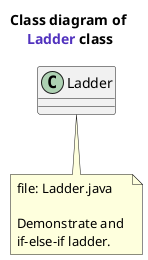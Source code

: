 @startuml
title Class diagram of \n<font name=monospace><color #5132be>Ladder</color></font> class

class Ladder {
    
}
note bottom of Ladder
    file: Ladder.java
    
    Demonstrate and 
    if-else-if ladder.
end note
@enduml